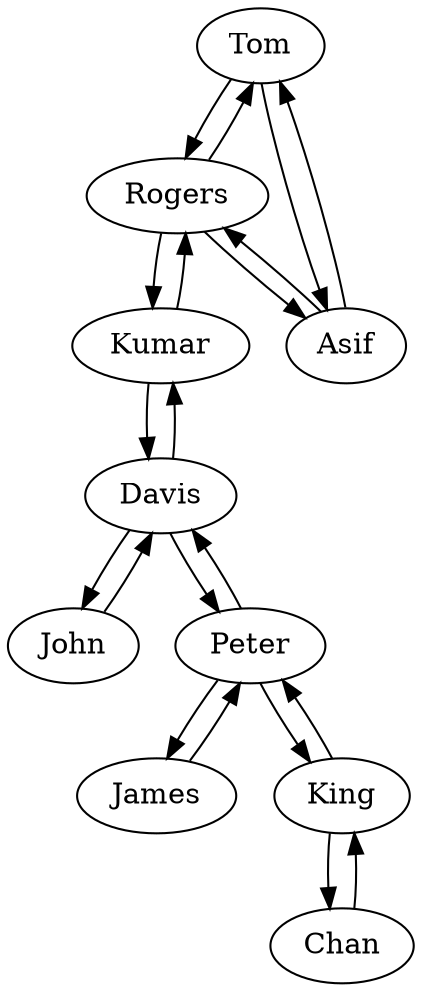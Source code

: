 digraph G {
center = 1;
size="10,10";
Tom;
John;
Davis;
James;
Rogers;
Kumar;
King;
Chan;
Asif;
Peter;
Tom -> Rogers ;
Tom -> Asif ;
John -> Davis ;
Davis -> John ;
Davis -> Kumar ;
Davis -> Peter ;
James -> Peter ;
Rogers -> Tom ;
Rogers -> Kumar ;
Rogers -> Asif ;
Kumar -> Davis ;
Kumar -> Rogers ;
King -> Chan ;
King -> Peter ;
Chan -> King ;
Asif -> Tom ;
Asif -> Rogers ;
Peter -> Davis ;
Peter -> James ;
Peter -> King ;
}